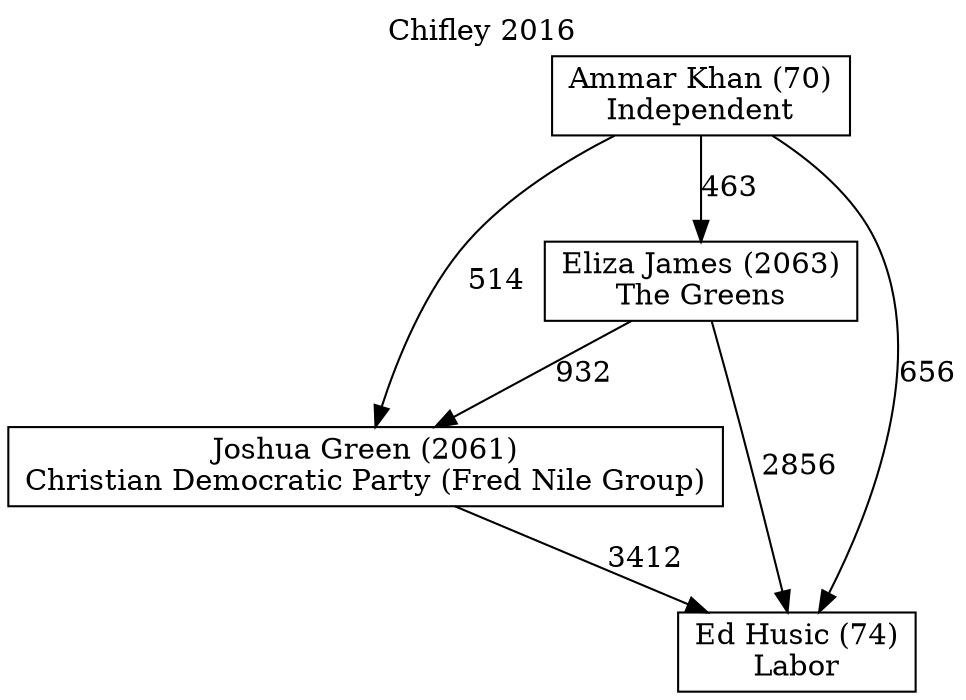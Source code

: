 // House preference flow
digraph "Ed Husic (74)_Chifley_2016" {
	graph [label="Chifley 2016" labelloc=t mclimit=10]
	node [shape=box]
	"Joshua Green (2061)" [label="Joshua Green (2061)
Christian Democratic Party (Fred Nile Group)"]
	"Eliza James (2063)" [label="Eliza James (2063)
The Greens"]
	"Ammar Khan (70)" [label="Ammar Khan (70)
Independent"]
	"Ed Husic (74)" [label="Ed Husic (74)
Labor"]
	"Ammar Khan (70)" -> "Eliza James (2063)" [label=463]
	"Eliza James (2063)" -> "Ed Husic (74)" [label=2856]
	"Ammar Khan (70)" -> "Ed Husic (74)" [label=656]
	"Joshua Green (2061)" -> "Ed Husic (74)" [label=3412]
	"Eliza James (2063)" -> "Joshua Green (2061)" [label=932]
	"Ammar Khan (70)" -> "Joshua Green (2061)" [label=514]
}
